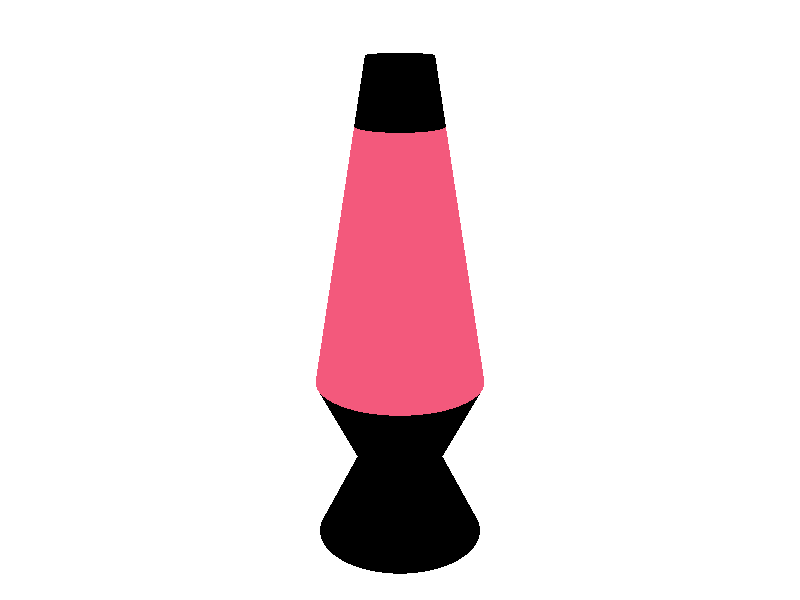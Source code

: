 #include "colors.inc"
#include "glass.inc"
#include "golds.inc"
#include "metals.inc"
#include "stones.inc"
#include "woods.inc"

camera { 
  sky <0,0,1>
  direction <-1,0,0>
  right <-4/3,0,0>
  location <15,15,13>
  look_at <0,0,6>
  angle 45
}

global_settings { ambient_light White }

light_source { <6,0,5> color White}
light_source { <-6,0,5> color White}
light_source { <0,6,5> color White} 
light_source { <0,-6,5> color White}                                        
light_source { <6,0,10> color White}
light_source { <-6,0,10> color White}
light_source { <0,6,10> color White}
light_source { <0,-6,10> color White}  
light_source { <-15,-15,0> color White} 

background {color White}

#declare O_Base = union {
  cone { <0,0,0>, 2, <0,0,2>, 1 finish {F_MetalE}}  
difference{
  cone { <0,0,2>, 1, <0,0,4>, 2 finish {F_MetalE}}
  sphere { <0,0,4>, 0.75 texture {T_Ruby_Glass}}
}
cone { <0,0,10>, 1, <0,0,11.5>, 0.75 finish {F_MetalE}}
}

#declare O_LavaTube = union{   
  cone { <0,0,4>, 2, <0,0,10>, 1 texture {T_Ruby_Glass}}
  sphere { <0,0,6>, 1 texture {T_Copper_2B}} 
  cone { <0,0,4>, 1, <0,0,4.5>, 0.5 texture {T_Copper_2B}}                       
  cone { <0,0,6>, 1, <0,0,5.25>, 0.5 texture {T_Copper_2B}}
  cone { <0,0,4>, 0.75, <0,0,5>, 0.5 texture {T_Copper_2B}}
  cone { <0,0,5.5>, 0.75, <0,0,4.75>, 0.5 texture {T_Copper_2B}}
}                                                                               

#declare Lava_Lamp = union {
  object{O_Base}
  object{O_LavaTube}
}

object{Lava_Lamp}